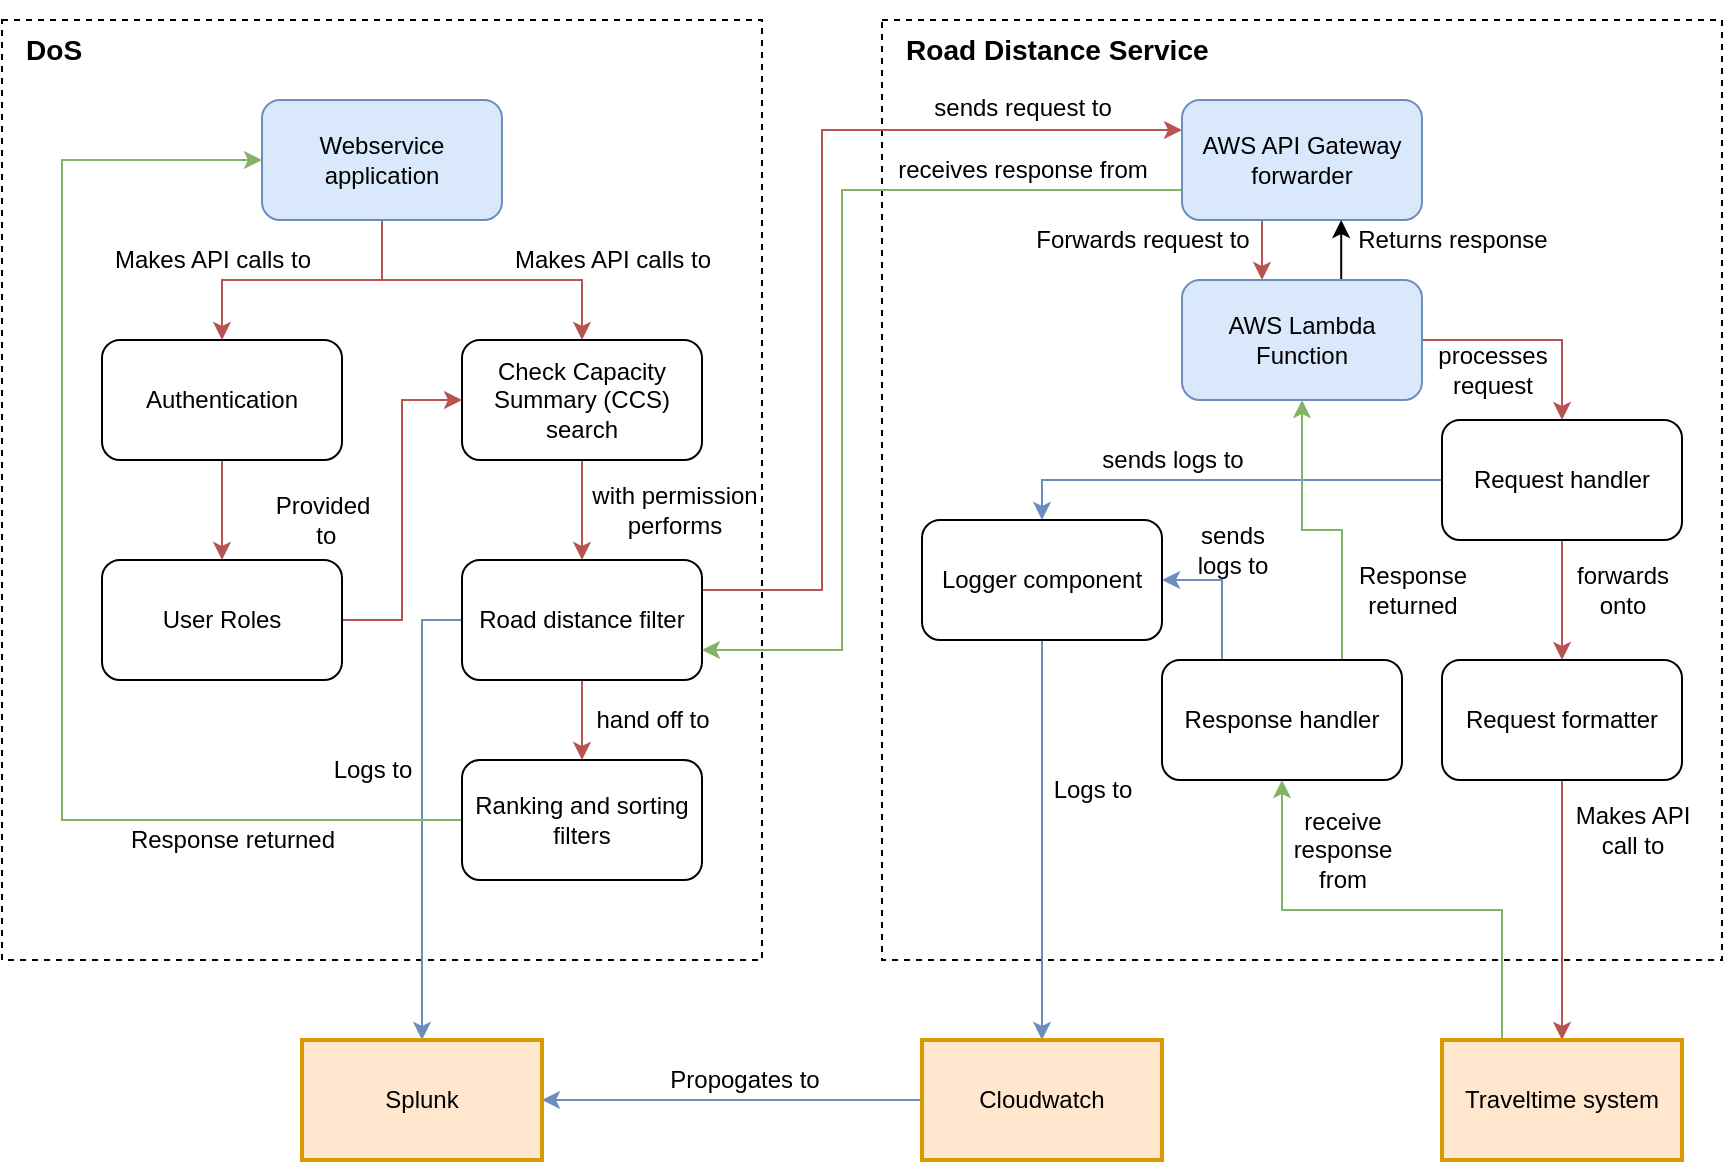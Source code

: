 <mxfile version="15.7.3" type="device"><diagram id="3wuXqAm4KZY-z3yNTt_b" name="Page-1"><mxGraphModel dx="1422" dy="715" grid="1" gridSize="10" guides="1" tooltips="1" connect="1" arrows="1" fold="1" page="1" pageScale="1" pageWidth="827" pageHeight="1169" math="0" shadow="0"><root><mxCell id="0"/><mxCell id="1" parent="0"/><mxCell id="wpUzsGtGnQFUeWvVFC_h-32" value="" style="rounded=0;whiteSpace=wrap;html=1;dashed=1;fillColor=none;align=left;" parent="1" vertex="1"><mxGeometry x="10" y="10" width="380" height="470" as="geometry"/></mxCell><mxCell id="wpUzsGtGnQFUeWvVFC_h-33" value="" style="rounded=0;whiteSpace=wrap;html=1;dashed=1;fillColor=none;" parent="1" vertex="1"><mxGeometry x="450" y="10" width="420" height="470" as="geometry"/></mxCell><mxCell id="wpUzsGtGnQFUeWvVFC_h-12" style="edgeStyle=orthogonalEdgeStyle;rounded=0;orthogonalLoop=1;jettySize=auto;html=1;entryX=0.5;entryY=0;entryDx=0;entryDy=0;fillColor=#f8cecc;strokeColor=#b85450;" parent="1" source="wpUzsGtGnQFUeWvVFC_h-1" target="wpUzsGtGnQFUeWvVFC_h-4" edge="1"><mxGeometry relative="1" as="geometry"/></mxCell><mxCell id="wpUzsGtGnQFUeWvVFC_h-1" value="Authentication" style="rounded=1;whiteSpace=wrap;html=1;" parent="1" vertex="1"><mxGeometry x="60" y="170" width="120" height="60" as="geometry"/></mxCell><mxCell id="wpUzsGtGnQFUeWvVFC_h-8" style="edgeStyle=orthogonalEdgeStyle;rounded=0;orthogonalLoop=1;jettySize=auto;html=1;fillColor=#f8cecc;strokeColor=#b85450;" parent="1" source="wpUzsGtGnQFUeWvVFC_h-2" target="wpUzsGtGnQFUeWvVFC_h-1" edge="1"><mxGeometry relative="1" as="geometry"/></mxCell><mxCell id="wpUzsGtGnQFUeWvVFC_h-10" style="edgeStyle=orthogonalEdgeStyle;rounded=0;orthogonalLoop=1;jettySize=auto;html=1;entryX=0.5;entryY=0;entryDx=0;entryDy=0;fillColor=#f8cecc;strokeColor=#b85450;" parent="1" source="wpUzsGtGnQFUeWvVFC_h-2" target="wpUzsGtGnQFUeWvVFC_h-3" edge="1"><mxGeometry relative="1" as="geometry"/></mxCell><mxCell id="wpUzsGtGnQFUeWvVFC_h-2" value="Webservice application" style="rounded=1;whiteSpace=wrap;html=1;fillColor=#dae8fc;strokeColor=#6c8ebf;" parent="1" vertex="1"><mxGeometry x="140" y="50" width="120" height="60" as="geometry"/></mxCell><mxCell id="wpUzsGtGnQFUeWvVFC_h-17" style="edgeStyle=orthogonalEdgeStyle;rounded=0;orthogonalLoop=1;jettySize=auto;html=1;entryX=0.5;entryY=0;entryDx=0;entryDy=0;fillColor=#f8cecc;strokeColor=#b85450;" parent="1" source="wpUzsGtGnQFUeWvVFC_h-3" target="wpUzsGtGnQFUeWvVFC_h-5" edge="1"><mxGeometry relative="1" as="geometry"/></mxCell><mxCell id="wpUzsGtGnQFUeWvVFC_h-3" value="Check Capacity Summary (CCS) search" style="rounded=1;whiteSpace=wrap;html=1;" parent="1" vertex="1"><mxGeometry x="240" y="170" width="120" height="60" as="geometry"/></mxCell><mxCell id="wpUzsGtGnQFUeWvVFC_h-14" style="edgeStyle=orthogonalEdgeStyle;rounded=0;orthogonalLoop=1;jettySize=auto;html=1;entryX=0;entryY=0.5;entryDx=0;entryDy=0;fillColor=#f8cecc;strokeColor=#b85450;" parent="1" source="wpUzsGtGnQFUeWvVFC_h-4" target="wpUzsGtGnQFUeWvVFC_h-3" edge="1"><mxGeometry relative="1" as="geometry"/></mxCell><mxCell id="wpUzsGtGnQFUeWvVFC_h-4" value="User Roles" style="rounded=1;whiteSpace=wrap;html=1;" parent="1" vertex="1"><mxGeometry x="60" y="280" width="120" height="60" as="geometry"/></mxCell><mxCell id="wpUzsGtGnQFUeWvVFC_h-18" style="edgeStyle=orthogonalEdgeStyle;rounded=0;orthogonalLoop=1;jettySize=auto;html=1;entryX=0.5;entryY=0;entryDx=0;entryDy=0;exitX=0;exitY=0.5;exitDx=0;exitDy=0;fillColor=#dae8fc;strokeColor=#6c8ebf;" parent="1" source="wpUzsGtGnQFUeWvVFC_h-5" target="Ht-ZQv5lotIh57OgqeEO-1" edge="1"><mxGeometry relative="1" as="geometry"/></mxCell><mxCell id="wpUzsGtGnQFUeWvVFC_h-20" style="edgeStyle=orthogonalEdgeStyle;rounded=0;orthogonalLoop=1;jettySize=auto;html=1;entryX=0;entryY=0.25;entryDx=0;entryDy=0;exitX=1;exitY=0.25;exitDx=0;exitDy=0;fillColor=#f8cecc;strokeColor=#b85450;" parent="1" source="wpUzsGtGnQFUeWvVFC_h-5" target="wpUzsGtGnQFUeWvVFC_h-19" edge="1"><mxGeometry relative="1" as="geometry"><Array as="points"><mxPoint x="420" y="295"/><mxPoint x="420" y="65"/></Array><mxPoint x="380" y="310" as="sourcePoint"/></mxGeometry></mxCell><mxCell id="9Nsh0vjykhQp5mENElrT-3" style="edgeStyle=orthogonalEdgeStyle;rounded=0;orthogonalLoop=1;jettySize=auto;html=1;exitX=0.5;exitY=1;exitDx=0;exitDy=0;entryX=0.5;entryY=0;entryDx=0;entryDy=0;fillColor=#f8cecc;strokeColor=#b85450;" parent="1" source="wpUzsGtGnQFUeWvVFC_h-5" target="9Nsh0vjykhQp5mENElrT-1" edge="1"><mxGeometry relative="1" as="geometry"/></mxCell><mxCell id="wpUzsGtGnQFUeWvVFC_h-5" value="Road distance filter" style="rounded=1;whiteSpace=wrap;html=1;" parent="1" vertex="1"><mxGeometry x="240" y="280" width="120" height="60" as="geometry"/></mxCell><mxCell id="Ht-ZQv5lotIh57OgqeEO-8" style="edgeStyle=orthogonalEdgeStyle;rounded=0;orthogonalLoop=1;jettySize=auto;html=1;entryX=0.75;entryY=0;entryDx=0;entryDy=0;endArrow=classic;endFill=1;exitX=0.75;exitY=1;exitDx=0;exitDy=0;fillColor=#f8cecc;strokeColor=#b85450;" edge="1" parent="1"><mxGeometry relative="1" as="geometry"><mxPoint x="640" y="110" as="sourcePoint"/><mxPoint x="640" y="140" as="targetPoint"/></mxGeometry></mxCell><mxCell id="Ht-ZQv5lotIh57OgqeEO-13" style="edgeStyle=orthogonalEdgeStyle;rounded=0;orthogonalLoop=1;jettySize=auto;html=1;entryX=1;entryY=0.75;entryDx=0;entryDy=0;endArrow=classic;endFill=1;exitX=0;exitY=0.75;exitDx=0;exitDy=0;fillColor=#d5e8d4;strokeColor=#82b366;" edge="1" parent="1" source="wpUzsGtGnQFUeWvVFC_h-19" target="wpUzsGtGnQFUeWvVFC_h-5"><mxGeometry relative="1" as="geometry"><Array as="points"><mxPoint x="430" y="95"/><mxPoint x="430" y="325"/></Array></mxGeometry></mxCell><mxCell id="wpUzsGtGnQFUeWvVFC_h-19" value="AWS API Gateway forwarder" style="rounded=1;whiteSpace=wrap;html=1;fillColor=#dae8fc;strokeColor=#6c8ebf;" parent="1" vertex="1"><mxGeometry x="600" y="50" width="120" height="60" as="geometry"/></mxCell><mxCell id="wpUzsGtGnQFUeWvVFC_h-27" style="edgeStyle=orthogonalEdgeStyle;rounded=0;orthogonalLoop=1;jettySize=auto;html=1;fillColor=#f8cecc;strokeColor=#b85450;" parent="1" source="wpUzsGtGnQFUeWvVFC_h-21" target="wpUzsGtGnQFUeWvVFC_h-22" edge="1"><mxGeometry relative="1" as="geometry"/></mxCell><mxCell id="Ht-ZQv5lotIh57OgqeEO-10" style="edgeStyle=orthogonalEdgeStyle;rounded=0;orthogonalLoop=1;jettySize=auto;html=1;entryX=0.25;entryY=1;entryDx=0;entryDy=0;endArrow=classic;endFill=1;exitX=0.25;exitY=0;exitDx=0;exitDy=0;" edge="1" parent="1"><mxGeometry relative="1" as="geometry"><mxPoint x="679.6" y="140" as="sourcePoint"/><mxPoint x="679.6" y="110" as="targetPoint"/></mxGeometry></mxCell><mxCell id="wpUzsGtGnQFUeWvVFC_h-21" value="AWS Lambda Function" style="rounded=1;whiteSpace=wrap;html=1;fillColor=#dae8fc;strokeColor=#6c8ebf;" parent="1" vertex="1"><mxGeometry x="600" y="140" width="120" height="60" as="geometry"/></mxCell><mxCell id="wpUzsGtGnQFUeWvVFC_h-51" style="edgeStyle=orthogonalEdgeStyle;rounded=0;orthogonalLoop=1;jettySize=auto;html=1;exitX=0.5;exitY=1;exitDx=0;exitDy=0;entryX=0.5;entryY=0;entryDx=0;entryDy=0;fillColor=#f8cecc;strokeColor=#b85450;" parent="1" source="BCwQKOZgzT4gumk1H0F4-1" target="wpUzsGtGnQFUeWvVFC_h-50" edge="1"><mxGeometry relative="1" as="geometry"><Array as="points"><mxPoint x="790" y="480"/><mxPoint x="790" y="480"/></Array></mxGeometry></mxCell><mxCell id="BCwQKOZgzT4gumk1H0F4-4" style="edgeStyle=orthogonalEdgeStyle;rounded=0;orthogonalLoop=1;jettySize=auto;html=1;entryX=0.5;entryY=0;entryDx=0;entryDy=0;fillColor=#f8cecc;strokeColor=#b85450;" parent="1" source="wpUzsGtGnQFUeWvVFC_h-22" target="BCwQKOZgzT4gumk1H0F4-1" edge="1"><mxGeometry relative="1" as="geometry"/></mxCell><mxCell id="BCwQKOZgzT4gumk1H0F4-8" style="edgeStyle=orthogonalEdgeStyle;rounded=0;orthogonalLoop=1;jettySize=auto;html=1;exitX=0;exitY=0.5;exitDx=0;exitDy=0;entryX=0.5;entryY=0;entryDx=0;entryDy=0;fillColor=#dae8fc;strokeColor=#6c8ebf;" parent="1" source="wpUzsGtGnQFUeWvVFC_h-22" target="wpUzsGtGnQFUeWvVFC_h-25" edge="1"><mxGeometry relative="1" as="geometry"/></mxCell><mxCell id="wpUzsGtGnQFUeWvVFC_h-22" value="Request handler" style="rounded=1;whiteSpace=wrap;html=1;" parent="1" vertex="1"><mxGeometry x="730" y="210" width="120" height="60" as="geometry"/></mxCell><mxCell id="wpUzsGtGnQFUeWvVFC_h-62" style="edgeStyle=orthogonalEdgeStyle;rounded=0;orthogonalLoop=1;jettySize=auto;html=1;entryX=1;entryY=0.5;entryDx=0;entryDy=0;exitX=0.25;exitY=0;exitDx=0;exitDy=0;fillColor=#dae8fc;strokeColor=#6c8ebf;" parent="1" source="wpUzsGtGnQFUeWvVFC_h-23" target="wpUzsGtGnQFUeWvVFC_h-25" edge="1"><mxGeometry relative="1" as="geometry"/></mxCell><mxCell id="Ht-ZQv5lotIh57OgqeEO-6" style="edgeStyle=orthogonalEdgeStyle;rounded=0;orthogonalLoop=1;jettySize=auto;html=1;endArrow=classic;endFill=1;exitX=0.75;exitY=0;exitDx=0;exitDy=0;entryX=0.5;entryY=1;entryDx=0;entryDy=0;fillColor=#d5e8d4;strokeColor=#82b366;" edge="1" parent="1" source="wpUzsGtGnQFUeWvVFC_h-23" target="wpUzsGtGnQFUeWvVFC_h-21"><mxGeometry relative="1" as="geometry"><mxPoint x="660" y="210" as="targetPoint"/></mxGeometry></mxCell><mxCell id="wpUzsGtGnQFUeWvVFC_h-23" value="Response handler" style="rounded=1;whiteSpace=wrap;html=1;" parent="1" vertex="1"><mxGeometry x="590" y="330" width="120" height="60" as="geometry"/></mxCell><mxCell id="wpUzsGtGnQFUeWvVFC_h-30" style="edgeStyle=orthogonalEdgeStyle;rounded=0;orthogonalLoop=1;jettySize=auto;html=1;entryX=0.5;entryY=0;entryDx=0;entryDy=0;fillColor=#dae8fc;strokeColor=#6c8ebf;" parent="1" source="wpUzsGtGnQFUeWvVFC_h-25" target="wpUzsGtGnQFUeWvVFC_h-43" edge="1"><mxGeometry relative="1" as="geometry"><mxPoint x="670" y="400" as="targetPoint"/></mxGeometry></mxCell><mxCell id="wpUzsGtGnQFUeWvVFC_h-25" value="Logger component" style="rounded=1;whiteSpace=wrap;html=1;" parent="1" vertex="1"><mxGeometry x="470" y="260" width="120" height="60" as="geometry"/></mxCell><mxCell id="wpUzsGtGnQFUeWvVFC_h-34" value="&lt;h3&gt;&lt;b&gt;DoS&lt;/b&gt;&lt;/h3&gt;" style="text;html=1;align=left;verticalAlign=middle;resizable=0;points=[];autosize=1;strokeColor=none;" parent="1" vertex="1"><mxGeometry x="20" width="40" height="50" as="geometry"/></mxCell><mxCell id="wpUzsGtGnQFUeWvVFC_h-35" value="&lt;h3&gt;&lt;b&gt;Road Distance Service&lt;/b&gt;&lt;/h3&gt;" style="text;html=1;align=left;verticalAlign=middle;resizable=0;points=[];autosize=1;strokeColor=none;" parent="1" vertex="1"><mxGeometry x="460" width="170" height="50" as="geometry"/></mxCell><mxCell id="wpUzsGtGnQFUeWvVFC_h-37" value="Makes API calls to" style="text;html=1;align=center;verticalAlign=middle;resizable=0;points=[];autosize=1;strokeColor=none;" parent="1" vertex="1"><mxGeometry x="60" y="120" width="110" height="20" as="geometry"/></mxCell><mxCell id="wpUzsGtGnQFUeWvVFC_h-38" value="Makes API calls to" style="text;html=1;align=center;verticalAlign=middle;resizable=0;points=[];autosize=1;strokeColor=none;" parent="1" vertex="1"><mxGeometry x="260" y="120" width="110" height="20" as="geometry"/></mxCell><mxCell id="wpUzsGtGnQFUeWvVFC_h-39" value="Provided&lt;br&gt;&amp;nbsp;to" style="text;html=1;align=center;verticalAlign=middle;resizable=0;points=[];autosize=1;strokeColor=none;" parent="1" vertex="1"><mxGeometry x="140" y="245" width="60" height="30" as="geometry"/></mxCell><mxCell id="wpUzsGtGnQFUeWvVFC_h-40" value="with permission &lt;br&gt;performs" style="text;html=1;align=center;verticalAlign=middle;resizable=0;points=[];autosize=1;strokeColor=none;" parent="1" vertex="1"><mxGeometry x="296" y="240" width="100" height="30" as="geometry"/></mxCell><mxCell id="wpUzsGtGnQFUeWvVFC_h-41" value="sends request to" style="text;html=1;align=center;verticalAlign=middle;resizable=0;points=[];autosize=1;strokeColor=none;" parent="1" vertex="1"><mxGeometry x="470" y="44" width="100" height="20" as="geometry"/></mxCell><mxCell id="wpUzsGtGnQFUeWvVFC_h-45" value="sends &lt;br&gt;logs to" style="text;html=1;align=center;verticalAlign=middle;resizable=0;points=[];autosize=1;strokeColor=none;" parent="1" vertex="1"><mxGeometry x="600" y="260" width="50" height="30" as="geometry"/></mxCell><mxCell id="wpUzsGtGnQFUeWvVFC_h-46" value="Forwards request to" style="text;html=1;align=center;verticalAlign=middle;resizable=0;points=[];autosize=1;strokeColor=none;" parent="1" vertex="1"><mxGeometry x="520" y="110" width="120" height="20" as="geometry"/></mxCell><mxCell id="wpUzsGtGnQFUeWvVFC_h-47" value="processes&lt;br&gt;request" style="text;html=1;align=center;verticalAlign=middle;resizable=0;points=[];autosize=1;strokeColor=none;" parent="1" vertex="1"><mxGeometry x="720" y="170" width="70" height="30" as="geometry"/></mxCell><mxCell id="wpUzsGtGnQFUeWvVFC_h-49" value="Logs to" style="text;html=1;align=center;verticalAlign=middle;resizable=0;points=[];autosize=1;strokeColor=none;" parent="1" vertex="1"><mxGeometry x="530" y="385" width="50" height="20" as="geometry"/></mxCell><mxCell id="wpUzsGtGnQFUeWvVFC_h-61" style="edgeStyle=orthogonalEdgeStyle;rounded=0;orthogonalLoop=1;jettySize=auto;html=1;entryX=0.5;entryY=1;entryDx=0;entryDy=0;exitX=0.25;exitY=0;exitDx=0;exitDy=0;fillColor=#d5e8d4;strokeColor=#82b366;" parent="1" source="wpUzsGtGnQFUeWvVFC_h-50" target="wpUzsGtGnQFUeWvVFC_h-23" edge="1"><mxGeometry relative="1" as="geometry"/></mxCell><mxCell id="wpUzsGtGnQFUeWvVFC_h-50" value="Traveltime system" style="rounded=0;whiteSpace=wrap;html=1;fillColor=#ffe6cc;strokeColor=#d79b00;strokeWidth=2;" parent="1" vertex="1"><mxGeometry x="730" y="520" width="120" height="60" as="geometry"/></mxCell><mxCell id="wpUzsGtGnQFUeWvVFC_h-52" value="Makes API &lt;br&gt;call to" style="text;html=1;align=center;verticalAlign=middle;resizable=0;points=[];autosize=1;shadow=0;" parent="1" vertex="1"><mxGeometry x="790" y="400" width="70" height="30" as="geometry"/></mxCell><mxCell id="wpUzsGtGnQFUeWvVFC_h-55" value="receive &lt;br&gt;response &lt;br&gt;from" style="text;html=1;align=center;verticalAlign=middle;resizable=0;points=[];autosize=1;strokeColor=none;" parent="1" vertex="1"><mxGeometry x="650" y="400" width="60" height="50" as="geometry"/></mxCell><mxCell id="Ht-ZQv5lotIh57OgqeEO-3" style="edgeStyle=orthogonalEdgeStyle;rounded=0;orthogonalLoop=1;jettySize=auto;html=1;entryX=1;entryY=0.5;entryDx=0;entryDy=0;endArrow=classic;endFill=1;fillColor=#dae8fc;strokeColor=#6c8ebf;" edge="1" parent="1" source="wpUzsGtGnQFUeWvVFC_h-43" target="Ht-ZQv5lotIh57OgqeEO-1"><mxGeometry relative="1" as="geometry"/></mxCell><mxCell id="wpUzsGtGnQFUeWvVFC_h-43" value="Cloudwatch" style="rounded=0;whiteSpace=wrap;html=1;fillColor=#ffe6cc;strokeColor=#d79b00;strokeWidth=2;" parent="1" vertex="1"><mxGeometry x="470" y="520" width="120" height="60" as="geometry"/></mxCell><mxCell id="BCwQKOZgzT4gumk1H0F4-1" value="Request formatter" style="rounded=1;whiteSpace=wrap;html=1;" parent="1" vertex="1"><mxGeometry x="730" y="330" width="120" height="60" as="geometry"/></mxCell><mxCell id="BCwQKOZgzT4gumk1H0F4-5" value="forwards&lt;br&gt;onto" style="text;html=1;align=center;verticalAlign=middle;resizable=0;points=[];autosize=1;shadow=0;" parent="1" vertex="1"><mxGeometry x="790" y="280" width="60" height="30" as="geometry"/></mxCell><mxCell id="BCwQKOZgzT4gumk1H0F4-9" value="sends logs to" style="text;html=1;align=center;verticalAlign=middle;resizable=0;points=[];autosize=1;strokeColor=none;" parent="1" vertex="1"><mxGeometry x="550" y="220" width="90" height="20" as="geometry"/></mxCell><mxCell id="Ht-ZQv5lotIh57OgqeEO-15" style="edgeStyle=orthogonalEdgeStyle;rounded=0;orthogonalLoop=1;jettySize=auto;html=1;entryX=0;entryY=0.5;entryDx=0;entryDy=0;endArrow=classic;endFill=1;fillColor=#d5e8d4;strokeColor=#82b366;exitX=0;exitY=0.5;exitDx=0;exitDy=0;" edge="1" parent="1" source="9Nsh0vjykhQp5mENElrT-1" target="wpUzsGtGnQFUeWvVFC_h-2"><mxGeometry relative="1" as="geometry"><Array as="points"><mxPoint x="40" y="410"/><mxPoint x="40" y="80"/></Array></mxGeometry></mxCell><mxCell id="9Nsh0vjykhQp5mENElrT-1" value="Ranking and sorting filters" style="rounded=1;whiteSpace=wrap;html=1;" parent="1" vertex="1"><mxGeometry x="240" y="380" width="120" height="60" as="geometry"/></mxCell><mxCell id="9Nsh0vjykhQp5mENElrT-4" value="hand off to" style="text;html=1;align=center;verticalAlign=middle;resizable=0;points=[];autosize=1;strokeColor=none;" parent="1" vertex="1"><mxGeometry x="300" y="350" width="70" height="20" as="geometry"/></mxCell><mxCell id="Ht-ZQv5lotIh57OgqeEO-1" value="Splunk" style="rounded=0;whiteSpace=wrap;html=1;fillColor=#ffe6cc;strokeColor=#d79b00;strokeWidth=2;" vertex="1" parent="1"><mxGeometry x="160" y="520" width="120" height="60" as="geometry"/></mxCell><mxCell id="Ht-ZQv5lotIh57OgqeEO-2" value="Logs to" style="text;html=1;align=center;verticalAlign=middle;resizable=0;points=[];autosize=1;strokeColor=none;" vertex="1" parent="1"><mxGeometry x="170" y="375" width="50" height="20" as="geometry"/></mxCell><mxCell id="Ht-ZQv5lotIh57OgqeEO-5" value="Propogates to" style="text;html=1;align=center;verticalAlign=middle;resizable=0;points=[];autosize=1;strokeColor=none;" vertex="1" parent="1"><mxGeometry x="336" y="530" width="90" height="20" as="geometry"/></mxCell><mxCell id="Ht-ZQv5lotIh57OgqeEO-7" value="Response &lt;br&gt;returned" style="text;html=1;align=center;verticalAlign=middle;resizable=0;points=[];autosize=1;strokeColor=none;" vertex="1" parent="1"><mxGeometry x="680" y="280" width="70" height="30" as="geometry"/></mxCell><mxCell id="Ht-ZQv5lotIh57OgqeEO-11" value="Returns response" style="text;html=1;align=center;verticalAlign=middle;resizable=0;points=[];autosize=1;strokeColor=none;" vertex="1" parent="1"><mxGeometry x="680" y="110" width="110" height="20" as="geometry"/></mxCell><mxCell id="Ht-ZQv5lotIh57OgqeEO-14" value="receives response from" style="text;html=1;align=center;verticalAlign=middle;resizable=0;points=[];autosize=1;strokeColor=none;" vertex="1" parent="1"><mxGeometry x="450" y="75" width="140" height="20" as="geometry"/></mxCell><mxCell id="Ht-ZQv5lotIh57OgqeEO-16" value="Response returned" style="text;html=1;align=center;verticalAlign=middle;resizable=0;points=[];autosize=1;strokeColor=none;" vertex="1" parent="1"><mxGeometry x="65" y="410" width="120" height="20" as="geometry"/></mxCell></root></mxGraphModel></diagram></mxfile>